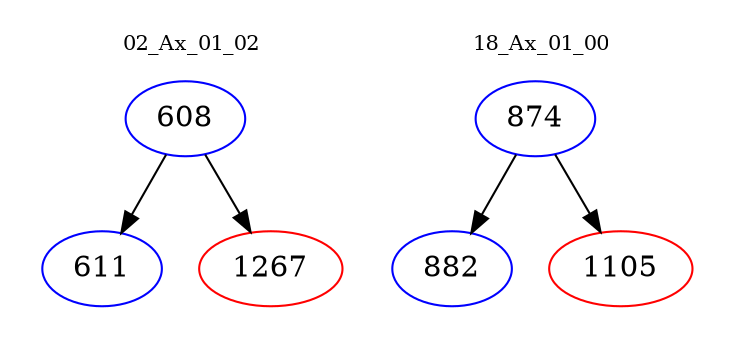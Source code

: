 digraph{
subgraph cluster_0 {
color = white
label = "02_Ax_01_02";
fontsize=10;
T0_608 [label="608", color="blue"]
T0_608 -> T0_611 [color="black"]
T0_611 [label="611", color="blue"]
T0_608 -> T0_1267 [color="black"]
T0_1267 [label="1267", color="red"]
}
subgraph cluster_1 {
color = white
label = "18_Ax_01_00";
fontsize=10;
T1_874 [label="874", color="blue"]
T1_874 -> T1_882 [color="black"]
T1_882 [label="882", color="blue"]
T1_874 -> T1_1105 [color="black"]
T1_1105 [label="1105", color="red"]
}
}
